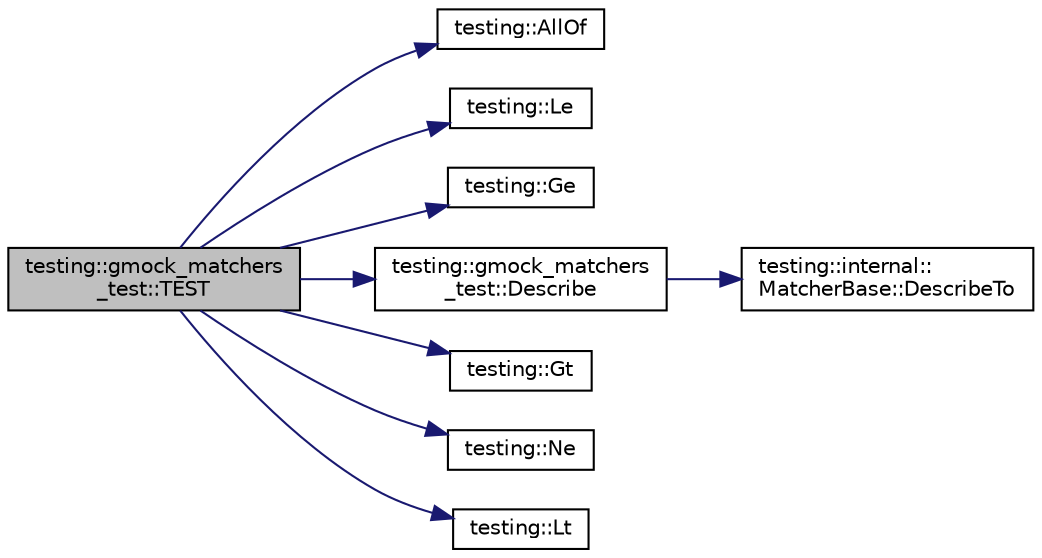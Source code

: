 digraph "testing::gmock_matchers_test::TEST"
{
  edge [fontname="Helvetica",fontsize="10",labelfontname="Helvetica",labelfontsize="10"];
  node [fontname="Helvetica",fontsize="10",shape=record];
  rankdir="LR";
  Node768 [label="testing::gmock_matchers\l_test::TEST",height=0.2,width=0.4,color="black", fillcolor="grey75", style="filled", fontcolor="black"];
  Node768 -> Node769 [color="midnightblue",fontsize="10",style="solid",fontname="Helvetica"];
  Node769 [label="testing::AllOf",height=0.2,width=0.4,color="black", fillcolor="white", style="filled",URL="$d0/d75/namespacetesting.html#af7618e8606c1cb45738163688944e2b7"];
  Node768 -> Node770 [color="midnightblue",fontsize="10",style="solid",fontname="Helvetica"];
  Node770 [label="testing::Le",height=0.2,width=0.4,color="black", fillcolor="white", style="filled",URL="$d0/d75/namespacetesting.html#a2e33596921b80a7fdaff3f62bf18a478"];
  Node768 -> Node771 [color="midnightblue",fontsize="10",style="solid",fontname="Helvetica"];
  Node771 [label="testing::Ge",height=0.2,width=0.4,color="black", fillcolor="white", style="filled",URL="$d0/d75/namespacetesting.html#a42bb19b42d7830b972973a103d5e00f2"];
  Node768 -> Node772 [color="midnightblue",fontsize="10",style="solid",fontname="Helvetica"];
  Node772 [label="testing::gmock_matchers\l_test::Describe",height=0.2,width=0.4,color="black", fillcolor="white", style="filled",URL="$d5/de1/namespacetesting_1_1gmock__matchers__test.html#a738a538e1705ea49670aeb3ed25108e6"];
  Node772 -> Node773 [color="midnightblue",fontsize="10",style="solid",fontname="Helvetica"];
  Node773 [label="testing::internal::\lMatcherBase::DescribeTo",height=0.2,width=0.4,color="black", fillcolor="white", style="filled",URL="$df/d93/classtesting_1_1internal_1_1_matcher_base.html#a7e0c883c7745e0d646463077ef1c1267"];
  Node768 -> Node774 [color="midnightblue",fontsize="10",style="solid",fontname="Helvetica"];
  Node774 [label="testing::Gt",height=0.2,width=0.4,color="black", fillcolor="white", style="filled",URL="$d0/d75/namespacetesting.html#a493fc1bafd7b3945ba06ace80e74b0d5"];
  Node768 -> Node775 [color="midnightblue",fontsize="10",style="solid",fontname="Helvetica"];
  Node775 [label="testing::Ne",height=0.2,width=0.4,color="black", fillcolor="white", style="filled",URL="$d0/d75/namespacetesting.html#afe42d41d5171234cb9da5da27faeb7e8"];
  Node768 -> Node776 [color="midnightblue",fontsize="10",style="solid",fontname="Helvetica"];
  Node776 [label="testing::Lt",height=0.2,width=0.4,color="black", fillcolor="white", style="filled",URL="$d0/d75/namespacetesting.html#ad621459957a8bcdd3c256b7940ecbf99"];
}
